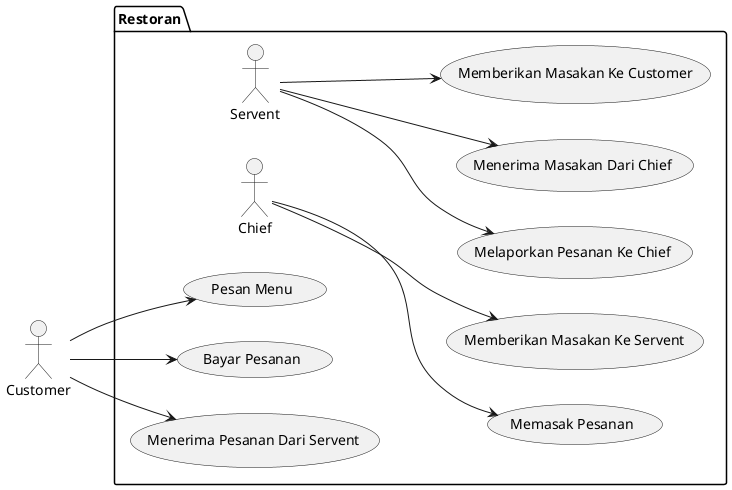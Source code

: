 @startuml restoran

left to right direction

actor Customer as user
package Restoran {
    actor Servent as serv
    actor Chief as chief
}

package Restoran {
    usecase "Pesan Menu" as U1
    usecase "Bayar Pesanan" as U2
    usecase "Menerima Pesanan Dari Servent" as U3
    usecase "Melaporkan Pesanan Ke Chief" as U4
    usecase "Menerima Masakan Dari Chief" as U5
    usecase "Memberikan Masakan Ke Customer" as U6
    usecase "Memasak Pesanan" as U7
    usecase "Memberikan Masakan Ke Servent" as U8
}

user --> U1
user --> U2
user --> U3
serv --> U4
serv --> U5
serv --> U6
chief --> U7
chief --> U8

@enduml
